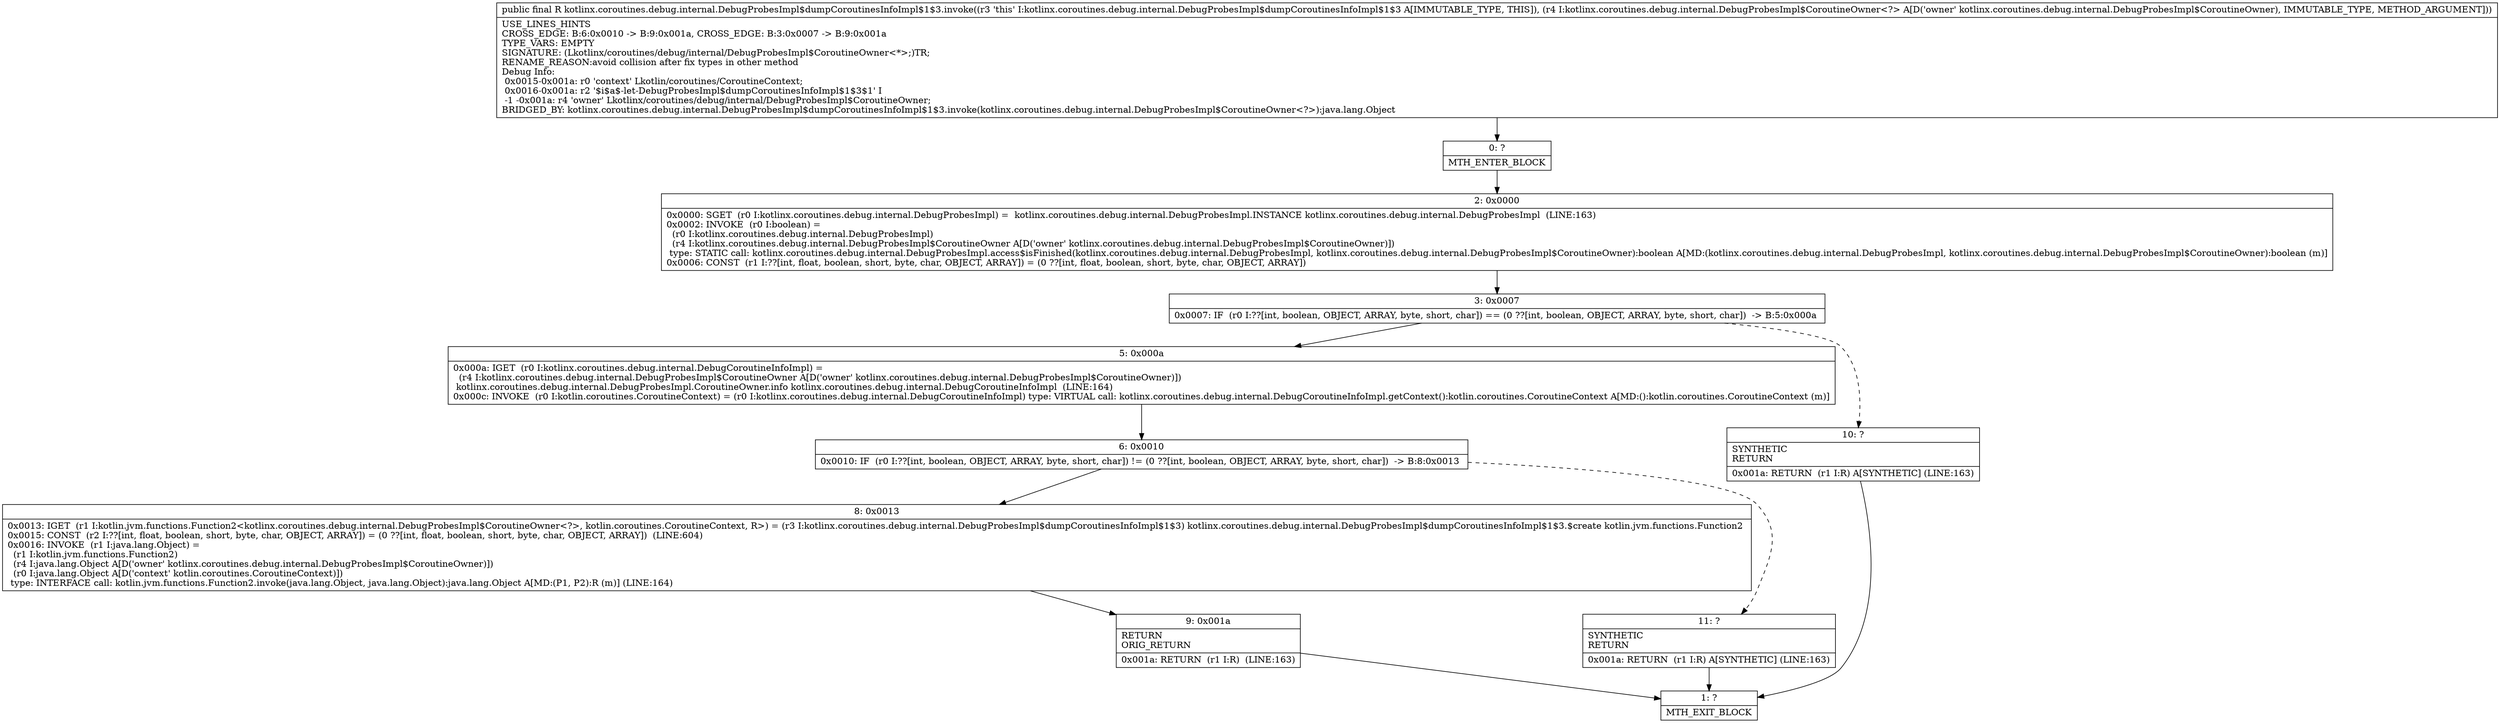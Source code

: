 digraph "CFG forkotlinx.coroutines.debug.internal.DebugProbesImpl$dumpCoroutinesInfoImpl$1$3.invoke(Lkotlinx\/coroutines\/debug\/internal\/DebugProbesImpl$CoroutineOwner;)Ljava\/lang\/Object;" {
Node_0 [shape=record,label="{0\:\ ?|MTH_ENTER_BLOCK\l}"];
Node_2 [shape=record,label="{2\:\ 0x0000|0x0000: SGET  (r0 I:kotlinx.coroutines.debug.internal.DebugProbesImpl) =  kotlinx.coroutines.debug.internal.DebugProbesImpl.INSTANCE kotlinx.coroutines.debug.internal.DebugProbesImpl  (LINE:163)\l0x0002: INVOKE  (r0 I:boolean) = \l  (r0 I:kotlinx.coroutines.debug.internal.DebugProbesImpl)\l  (r4 I:kotlinx.coroutines.debug.internal.DebugProbesImpl$CoroutineOwner A[D('owner' kotlinx.coroutines.debug.internal.DebugProbesImpl$CoroutineOwner)])\l type: STATIC call: kotlinx.coroutines.debug.internal.DebugProbesImpl.access$isFinished(kotlinx.coroutines.debug.internal.DebugProbesImpl, kotlinx.coroutines.debug.internal.DebugProbesImpl$CoroutineOwner):boolean A[MD:(kotlinx.coroutines.debug.internal.DebugProbesImpl, kotlinx.coroutines.debug.internal.DebugProbesImpl$CoroutineOwner):boolean (m)]\l0x0006: CONST  (r1 I:??[int, float, boolean, short, byte, char, OBJECT, ARRAY]) = (0 ??[int, float, boolean, short, byte, char, OBJECT, ARRAY]) \l}"];
Node_3 [shape=record,label="{3\:\ 0x0007|0x0007: IF  (r0 I:??[int, boolean, OBJECT, ARRAY, byte, short, char]) == (0 ??[int, boolean, OBJECT, ARRAY, byte, short, char])  \-\> B:5:0x000a \l}"];
Node_5 [shape=record,label="{5\:\ 0x000a|0x000a: IGET  (r0 I:kotlinx.coroutines.debug.internal.DebugCoroutineInfoImpl) = \l  (r4 I:kotlinx.coroutines.debug.internal.DebugProbesImpl$CoroutineOwner A[D('owner' kotlinx.coroutines.debug.internal.DebugProbesImpl$CoroutineOwner)])\l kotlinx.coroutines.debug.internal.DebugProbesImpl.CoroutineOwner.info kotlinx.coroutines.debug.internal.DebugCoroutineInfoImpl  (LINE:164)\l0x000c: INVOKE  (r0 I:kotlin.coroutines.CoroutineContext) = (r0 I:kotlinx.coroutines.debug.internal.DebugCoroutineInfoImpl) type: VIRTUAL call: kotlinx.coroutines.debug.internal.DebugCoroutineInfoImpl.getContext():kotlin.coroutines.CoroutineContext A[MD:():kotlin.coroutines.CoroutineContext (m)]\l}"];
Node_6 [shape=record,label="{6\:\ 0x0010|0x0010: IF  (r0 I:??[int, boolean, OBJECT, ARRAY, byte, short, char]) != (0 ??[int, boolean, OBJECT, ARRAY, byte, short, char])  \-\> B:8:0x0013 \l}"];
Node_8 [shape=record,label="{8\:\ 0x0013|0x0013: IGET  (r1 I:kotlin.jvm.functions.Function2\<kotlinx.coroutines.debug.internal.DebugProbesImpl$CoroutineOwner\<?\>, kotlin.coroutines.CoroutineContext, R\>) = (r3 I:kotlinx.coroutines.debug.internal.DebugProbesImpl$dumpCoroutinesInfoImpl$1$3) kotlinx.coroutines.debug.internal.DebugProbesImpl$dumpCoroutinesInfoImpl$1$3.$create kotlin.jvm.functions.Function2 \l0x0015: CONST  (r2 I:??[int, float, boolean, short, byte, char, OBJECT, ARRAY]) = (0 ??[int, float, boolean, short, byte, char, OBJECT, ARRAY])  (LINE:604)\l0x0016: INVOKE  (r1 I:java.lang.Object) = \l  (r1 I:kotlin.jvm.functions.Function2)\l  (r4 I:java.lang.Object A[D('owner' kotlinx.coroutines.debug.internal.DebugProbesImpl$CoroutineOwner)])\l  (r0 I:java.lang.Object A[D('context' kotlin.coroutines.CoroutineContext)])\l type: INTERFACE call: kotlin.jvm.functions.Function2.invoke(java.lang.Object, java.lang.Object):java.lang.Object A[MD:(P1, P2):R (m)] (LINE:164)\l}"];
Node_9 [shape=record,label="{9\:\ 0x001a|RETURN\lORIG_RETURN\l|0x001a: RETURN  (r1 I:R)  (LINE:163)\l}"];
Node_1 [shape=record,label="{1\:\ ?|MTH_EXIT_BLOCK\l}"];
Node_11 [shape=record,label="{11\:\ ?|SYNTHETIC\lRETURN\l|0x001a: RETURN  (r1 I:R) A[SYNTHETIC] (LINE:163)\l}"];
Node_10 [shape=record,label="{10\:\ ?|SYNTHETIC\lRETURN\l|0x001a: RETURN  (r1 I:R) A[SYNTHETIC] (LINE:163)\l}"];
MethodNode[shape=record,label="{public final R kotlinx.coroutines.debug.internal.DebugProbesImpl$dumpCoroutinesInfoImpl$1$3.invoke((r3 'this' I:kotlinx.coroutines.debug.internal.DebugProbesImpl$dumpCoroutinesInfoImpl$1$3 A[IMMUTABLE_TYPE, THIS]), (r4 I:kotlinx.coroutines.debug.internal.DebugProbesImpl$CoroutineOwner\<?\> A[D('owner' kotlinx.coroutines.debug.internal.DebugProbesImpl$CoroutineOwner), IMMUTABLE_TYPE, METHOD_ARGUMENT]))  | USE_LINES_HINTS\lCROSS_EDGE: B:6:0x0010 \-\> B:9:0x001a, CROSS_EDGE: B:3:0x0007 \-\> B:9:0x001a\lTYPE_VARS: EMPTY\lSIGNATURE: (Lkotlinx\/coroutines\/debug\/internal\/DebugProbesImpl$CoroutineOwner\<*\>;)TR;\lRENAME_REASON:avoid collision after fix types in other method\lDebug Info:\l  0x0015\-0x001a: r0 'context' Lkotlin\/coroutines\/CoroutineContext;\l  0x0016\-0x001a: r2 '$i$a$\-let\-DebugProbesImpl$dumpCoroutinesInfoImpl$1$3$1' I\l  \-1 \-0x001a: r4 'owner' Lkotlinx\/coroutines\/debug\/internal\/DebugProbesImpl$CoroutineOwner;\lBRIDGED_BY: kotlinx.coroutines.debug.internal.DebugProbesImpl$dumpCoroutinesInfoImpl$1$3.invoke(kotlinx.coroutines.debug.internal.DebugProbesImpl$CoroutineOwner\<?\>):java.lang.Object\l}"];
MethodNode -> Node_0;Node_0 -> Node_2;
Node_2 -> Node_3;
Node_3 -> Node_5;
Node_3 -> Node_10[style=dashed];
Node_5 -> Node_6;
Node_6 -> Node_8;
Node_6 -> Node_11[style=dashed];
Node_8 -> Node_9;
Node_9 -> Node_1;
Node_11 -> Node_1;
Node_10 -> Node_1;
}

